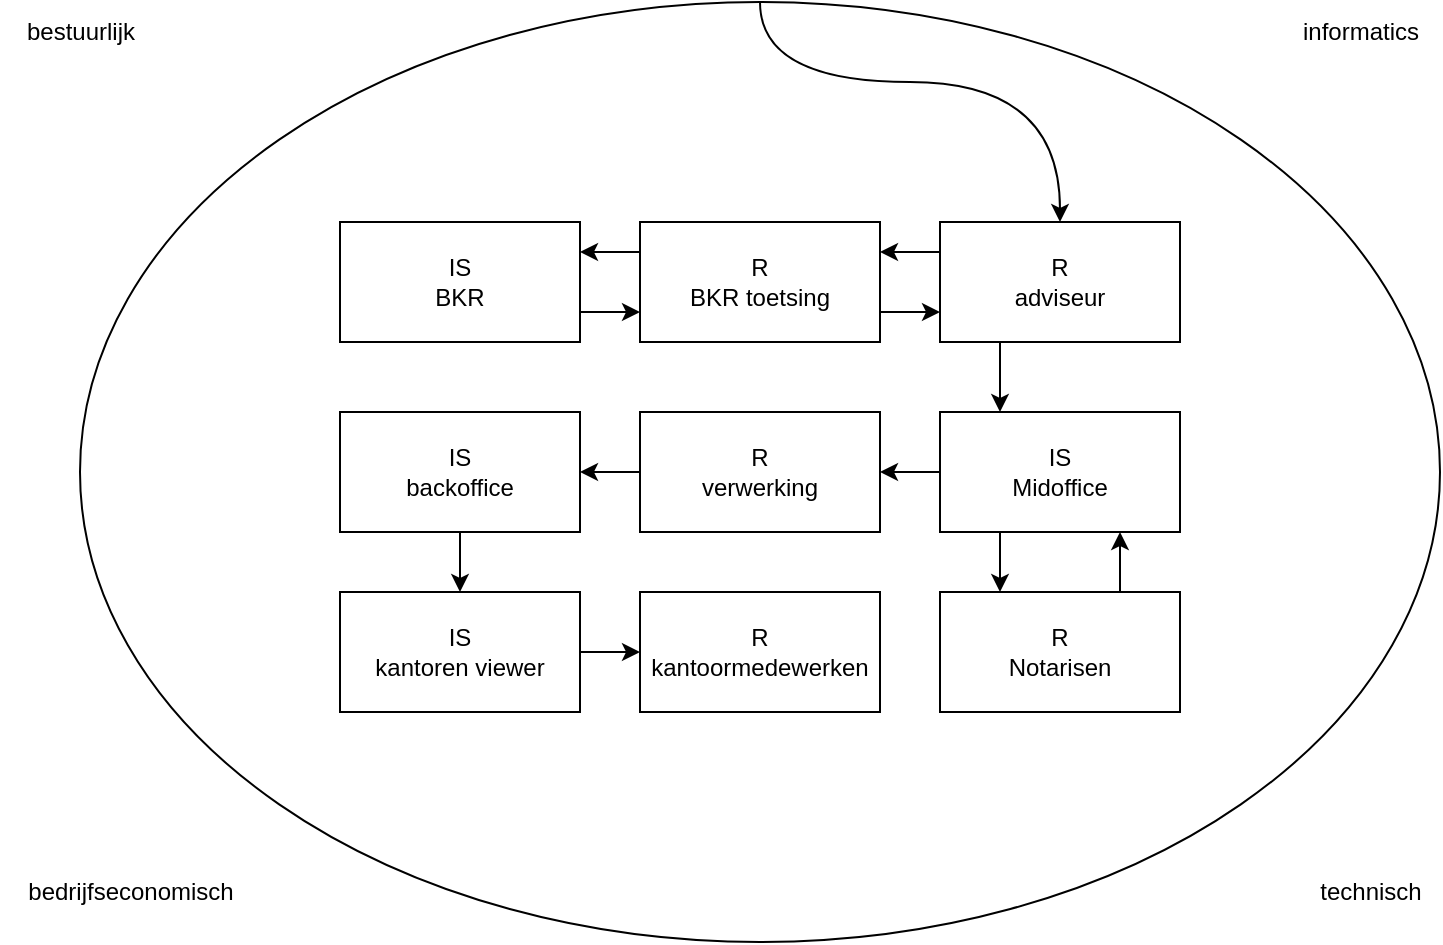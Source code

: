 <mxfile version="21.2.3" type="github">
  <diagram name="Page-1" id="-u5SpD1SxRLQmv9wwtZk">
    <mxGraphModel dx="1416" dy="739" grid="1" gridSize="10" guides="1" tooltips="1" connect="1" arrows="1" fold="1" page="1" pageScale="1" pageWidth="827" pageHeight="1169" math="0" shadow="0">
      <root>
        <mxCell id="0" />
        <mxCell id="1" parent="0" />
        <mxCell id="mxuOgQr-tER1OS83lLVD-43" value="" style="ellipse;whiteSpace=wrap;html=1;" vertex="1" parent="1">
          <mxGeometry x="60" y="490" width="680" height="470" as="geometry" />
        </mxCell>
        <mxCell id="mxuOgQr-tER1OS83lLVD-52" style="edgeStyle=orthogonalEdgeStyle;orthogonalLoop=1;jettySize=auto;html=1;exitX=0.5;exitY=0;exitDx=0;exitDy=0;curved=1;" edge="1" parent="1" source="mxuOgQr-tER1OS83lLVD-43" target="mxuOgQr-tER1OS83lLVD-16">
          <mxGeometry relative="1" as="geometry">
            <Array as="points">
              <mxPoint x="400" y="530" />
              <mxPoint x="550" y="530" />
            </Array>
          </mxGeometry>
        </mxCell>
        <mxCell id="mxuOgQr-tER1OS83lLVD-19" style="edgeStyle=orthogonalEdgeStyle;rounded=0;orthogonalLoop=1;jettySize=auto;html=1;exitX=0;exitY=0.25;exitDx=0;exitDy=0;entryX=1;entryY=0.25;entryDx=0;entryDy=0;" edge="1" parent="1" source="mxuOgQr-tER1OS83lLVD-16" target="mxuOgQr-tER1OS83lLVD-18">
          <mxGeometry relative="1" as="geometry" />
        </mxCell>
        <mxCell id="mxuOgQr-tER1OS83lLVD-25" style="edgeStyle=orthogonalEdgeStyle;rounded=0;orthogonalLoop=1;jettySize=auto;html=1;exitX=0.25;exitY=1;exitDx=0;exitDy=0;entryX=0.25;entryY=0;entryDx=0;entryDy=0;" edge="1" parent="1" source="mxuOgQr-tER1OS83lLVD-16" target="mxuOgQr-tER1OS83lLVD-24">
          <mxGeometry relative="1" as="geometry" />
        </mxCell>
        <mxCell id="mxuOgQr-tER1OS83lLVD-16" value="R&lt;br&gt;adviseur" style="rounded=0;whiteSpace=wrap;html=1;" vertex="1" parent="1">
          <mxGeometry x="490" y="600" width="120" height="60" as="geometry" />
        </mxCell>
        <mxCell id="mxuOgQr-tER1OS83lLVD-21" style="edgeStyle=orthogonalEdgeStyle;rounded=0;orthogonalLoop=1;jettySize=auto;html=1;exitX=1;exitY=0.75;exitDx=0;exitDy=0;entryX=0;entryY=0.75;entryDx=0;entryDy=0;" edge="1" parent="1" source="mxuOgQr-tER1OS83lLVD-17" target="mxuOgQr-tER1OS83lLVD-18">
          <mxGeometry relative="1" as="geometry" />
        </mxCell>
        <mxCell id="mxuOgQr-tER1OS83lLVD-17" value="IS&lt;br&gt;BKR" style="whiteSpace=wrap;html=1;" vertex="1" parent="1">
          <mxGeometry x="190" y="600" width="120" height="60" as="geometry" />
        </mxCell>
        <mxCell id="mxuOgQr-tER1OS83lLVD-22" style="edgeStyle=orthogonalEdgeStyle;rounded=0;orthogonalLoop=1;jettySize=auto;html=1;exitX=1;exitY=0.75;exitDx=0;exitDy=0;entryX=0;entryY=0.75;entryDx=0;entryDy=0;" edge="1" parent="1" source="mxuOgQr-tER1OS83lLVD-18" target="mxuOgQr-tER1OS83lLVD-16">
          <mxGeometry relative="1" as="geometry" />
        </mxCell>
        <mxCell id="mxuOgQr-tER1OS83lLVD-23" style="edgeStyle=orthogonalEdgeStyle;rounded=0;orthogonalLoop=1;jettySize=auto;html=1;exitX=0;exitY=0.25;exitDx=0;exitDy=0;entryX=1;entryY=0.25;entryDx=0;entryDy=0;" edge="1" parent="1" source="mxuOgQr-tER1OS83lLVD-18" target="mxuOgQr-tER1OS83lLVD-17">
          <mxGeometry relative="1" as="geometry" />
        </mxCell>
        <mxCell id="mxuOgQr-tER1OS83lLVD-18" value="R&lt;br&gt;BKR toetsing" style="rounded=0;whiteSpace=wrap;html=1;" vertex="1" parent="1">
          <mxGeometry x="340" y="600" width="120" height="60" as="geometry" />
        </mxCell>
        <mxCell id="mxuOgQr-tER1OS83lLVD-27" style="edgeStyle=orthogonalEdgeStyle;rounded=0;orthogonalLoop=1;jettySize=auto;html=1;exitX=0.25;exitY=1;exitDx=0;exitDy=0;entryX=0.25;entryY=0;entryDx=0;entryDy=0;" edge="1" parent="1" source="mxuOgQr-tER1OS83lLVD-24" target="mxuOgQr-tER1OS83lLVD-26">
          <mxGeometry relative="1" as="geometry">
            <mxPoint x="520" y="775" as="targetPoint" />
          </mxGeometry>
        </mxCell>
        <mxCell id="mxuOgQr-tER1OS83lLVD-34" style="edgeStyle=orthogonalEdgeStyle;rounded=0;orthogonalLoop=1;jettySize=auto;html=1;exitX=0;exitY=0.5;exitDx=0;exitDy=0;entryX=1;entryY=0.5;entryDx=0;entryDy=0;" edge="1" parent="1" source="mxuOgQr-tER1OS83lLVD-24" target="mxuOgQr-tER1OS83lLVD-32">
          <mxGeometry relative="1" as="geometry" />
        </mxCell>
        <mxCell id="mxuOgQr-tER1OS83lLVD-24" value="IS&lt;br&gt;Midoffice" style="rounded=0;whiteSpace=wrap;html=1;" vertex="1" parent="1">
          <mxGeometry x="490" y="695" width="120" height="60" as="geometry" />
        </mxCell>
        <mxCell id="mxuOgQr-tER1OS83lLVD-28" style="edgeStyle=orthogonalEdgeStyle;rounded=0;orthogonalLoop=1;jettySize=auto;html=1;exitX=0.75;exitY=0;exitDx=0;exitDy=0;entryX=0.75;entryY=1;entryDx=0;entryDy=0;" edge="1" parent="1" source="mxuOgQr-tER1OS83lLVD-26" target="mxuOgQr-tER1OS83lLVD-24">
          <mxGeometry relative="1" as="geometry" />
        </mxCell>
        <mxCell id="mxuOgQr-tER1OS83lLVD-26" value="R&lt;br&gt;Notarisen" style="rounded=0;whiteSpace=wrap;html=1;" vertex="1" parent="1">
          <mxGeometry x="490" y="785" width="120" height="60" as="geometry" />
        </mxCell>
        <mxCell id="mxuOgQr-tER1OS83lLVD-40" style="edgeStyle=orthogonalEdgeStyle;rounded=0;orthogonalLoop=1;jettySize=auto;html=1;entryX=0.5;entryY=0;entryDx=0;entryDy=0;" edge="1" parent="1" source="mxuOgQr-tER1OS83lLVD-29" target="mxuOgQr-tER1OS83lLVD-39">
          <mxGeometry relative="1" as="geometry" />
        </mxCell>
        <mxCell id="mxuOgQr-tER1OS83lLVD-29" value="IS&lt;br&gt;backoffice" style="rounded=0;whiteSpace=wrap;html=1;" vertex="1" parent="1">
          <mxGeometry x="190" y="695" width="120" height="60" as="geometry" />
        </mxCell>
        <mxCell id="mxuOgQr-tER1OS83lLVD-35" style="edgeStyle=orthogonalEdgeStyle;rounded=0;orthogonalLoop=1;jettySize=auto;html=1;exitX=0;exitY=0.5;exitDx=0;exitDy=0;entryX=1;entryY=0.5;entryDx=0;entryDy=0;" edge="1" parent="1" source="mxuOgQr-tER1OS83lLVD-32" target="mxuOgQr-tER1OS83lLVD-29">
          <mxGeometry relative="1" as="geometry" />
        </mxCell>
        <mxCell id="mxuOgQr-tER1OS83lLVD-32" value="R&lt;br&gt;verwerking" style="rounded=0;whiteSpace=wrap;html=1;" vertex="1" parent="1">
          <mxGeometry x="340" y="695" width="120" height="60" as="geometry" />
        </mxCell>
        <mxCell id="mxuOgQr-tER1OS83lLVD-42" style="edgeStyle=orthogonalEdgeStyle;rounded=0;orthogonalLoop=1;jettySize=auto;html=1;exitX=1;exitY=0.5;exitDx=0;exitDy=0;entryX=0;entryY=0.5;entryDx=0;entryDy=0;" edge="1" parent="1" source="mxuOgQr-tER1OS83lLVD-39" target="mxuOgQr-tER1OS83lLVD-41">
          <mxGeometry relative="1" as="geometry" />
        </mxCell>
        <mxCell id="mxuOgQr-tER1OS83lLVD-39" value="IS&lt;br&gt;kantoren viewer" style="rounded=0;whiteSpace=wrap;html=1;" vertex="1" parent="1">
          <mxGeometry x="190" y="785" width="120" height="60" as="geometry" />
        </mxCell>
        <mxCell id="mxuOgQr-tER1OS83lLVD-41" value="R&lt;br&gt;kantoormedewerken" style="rounded=0;whiteSpace=wrap;html=1;" vertex="1" parent="1">
          <mxGeometry x="340" y="785" width="120" height="60" as="geometry" />
        </mxCell>
        <mxCell id="mxuOgQr-tER1OS83lLVD-44" value="bestuurlijk" style="text;html=1;align=center;verticalAlign=middle;resizable=0;points=[];autosize=1;strokeColor=none;fillColor=none;" vertex="1" parent="1">
          <mxGeometry x="20" y="490" width="80" height="30" as="geometry" />
        </mxCell>
        <mxCell id="mxuOgQr-tER1OS83lLVD-45" value="informatics" style="text;html=1;align=center;verticalAlign=middle;resizable=0;points=[];autosize=1;strokeColor=none;fillColor=none;" vertex="1" parent="1">
          <mxGeometry x="660" y="490" width="80" height="30" as="geometry" />
        </mxCell>
        <mxCell id="mxuOgQr-tER1OS83lLVD-46" value="technisch" style="text;html=1;align=center;verticalAlign=middle;resizable=0;points=[];autosize=1;strokeColor=none;fillColor=none;" vertex="1" parent="1">
          <mxGeometry x="670" y="920" width="70" height="30" as="geometry" />
        </mxCell>
        <mxCell id="mxuOgQr-tER1OS83lLVD-47" value="bedrijfseconomisch" style="text;html=1;align=center;verticalAlign=middle;resizable=0;points=[];autosize=1;strokeColor=none;fillColor=none;" vertex="1" parent="1">
          <mxGeometry x="20" y="920" width="130" height="30" as="geometry" />
        </mxCell>
      </root>
    </mxGraphModel>
  </diagram>
</mxfile>
